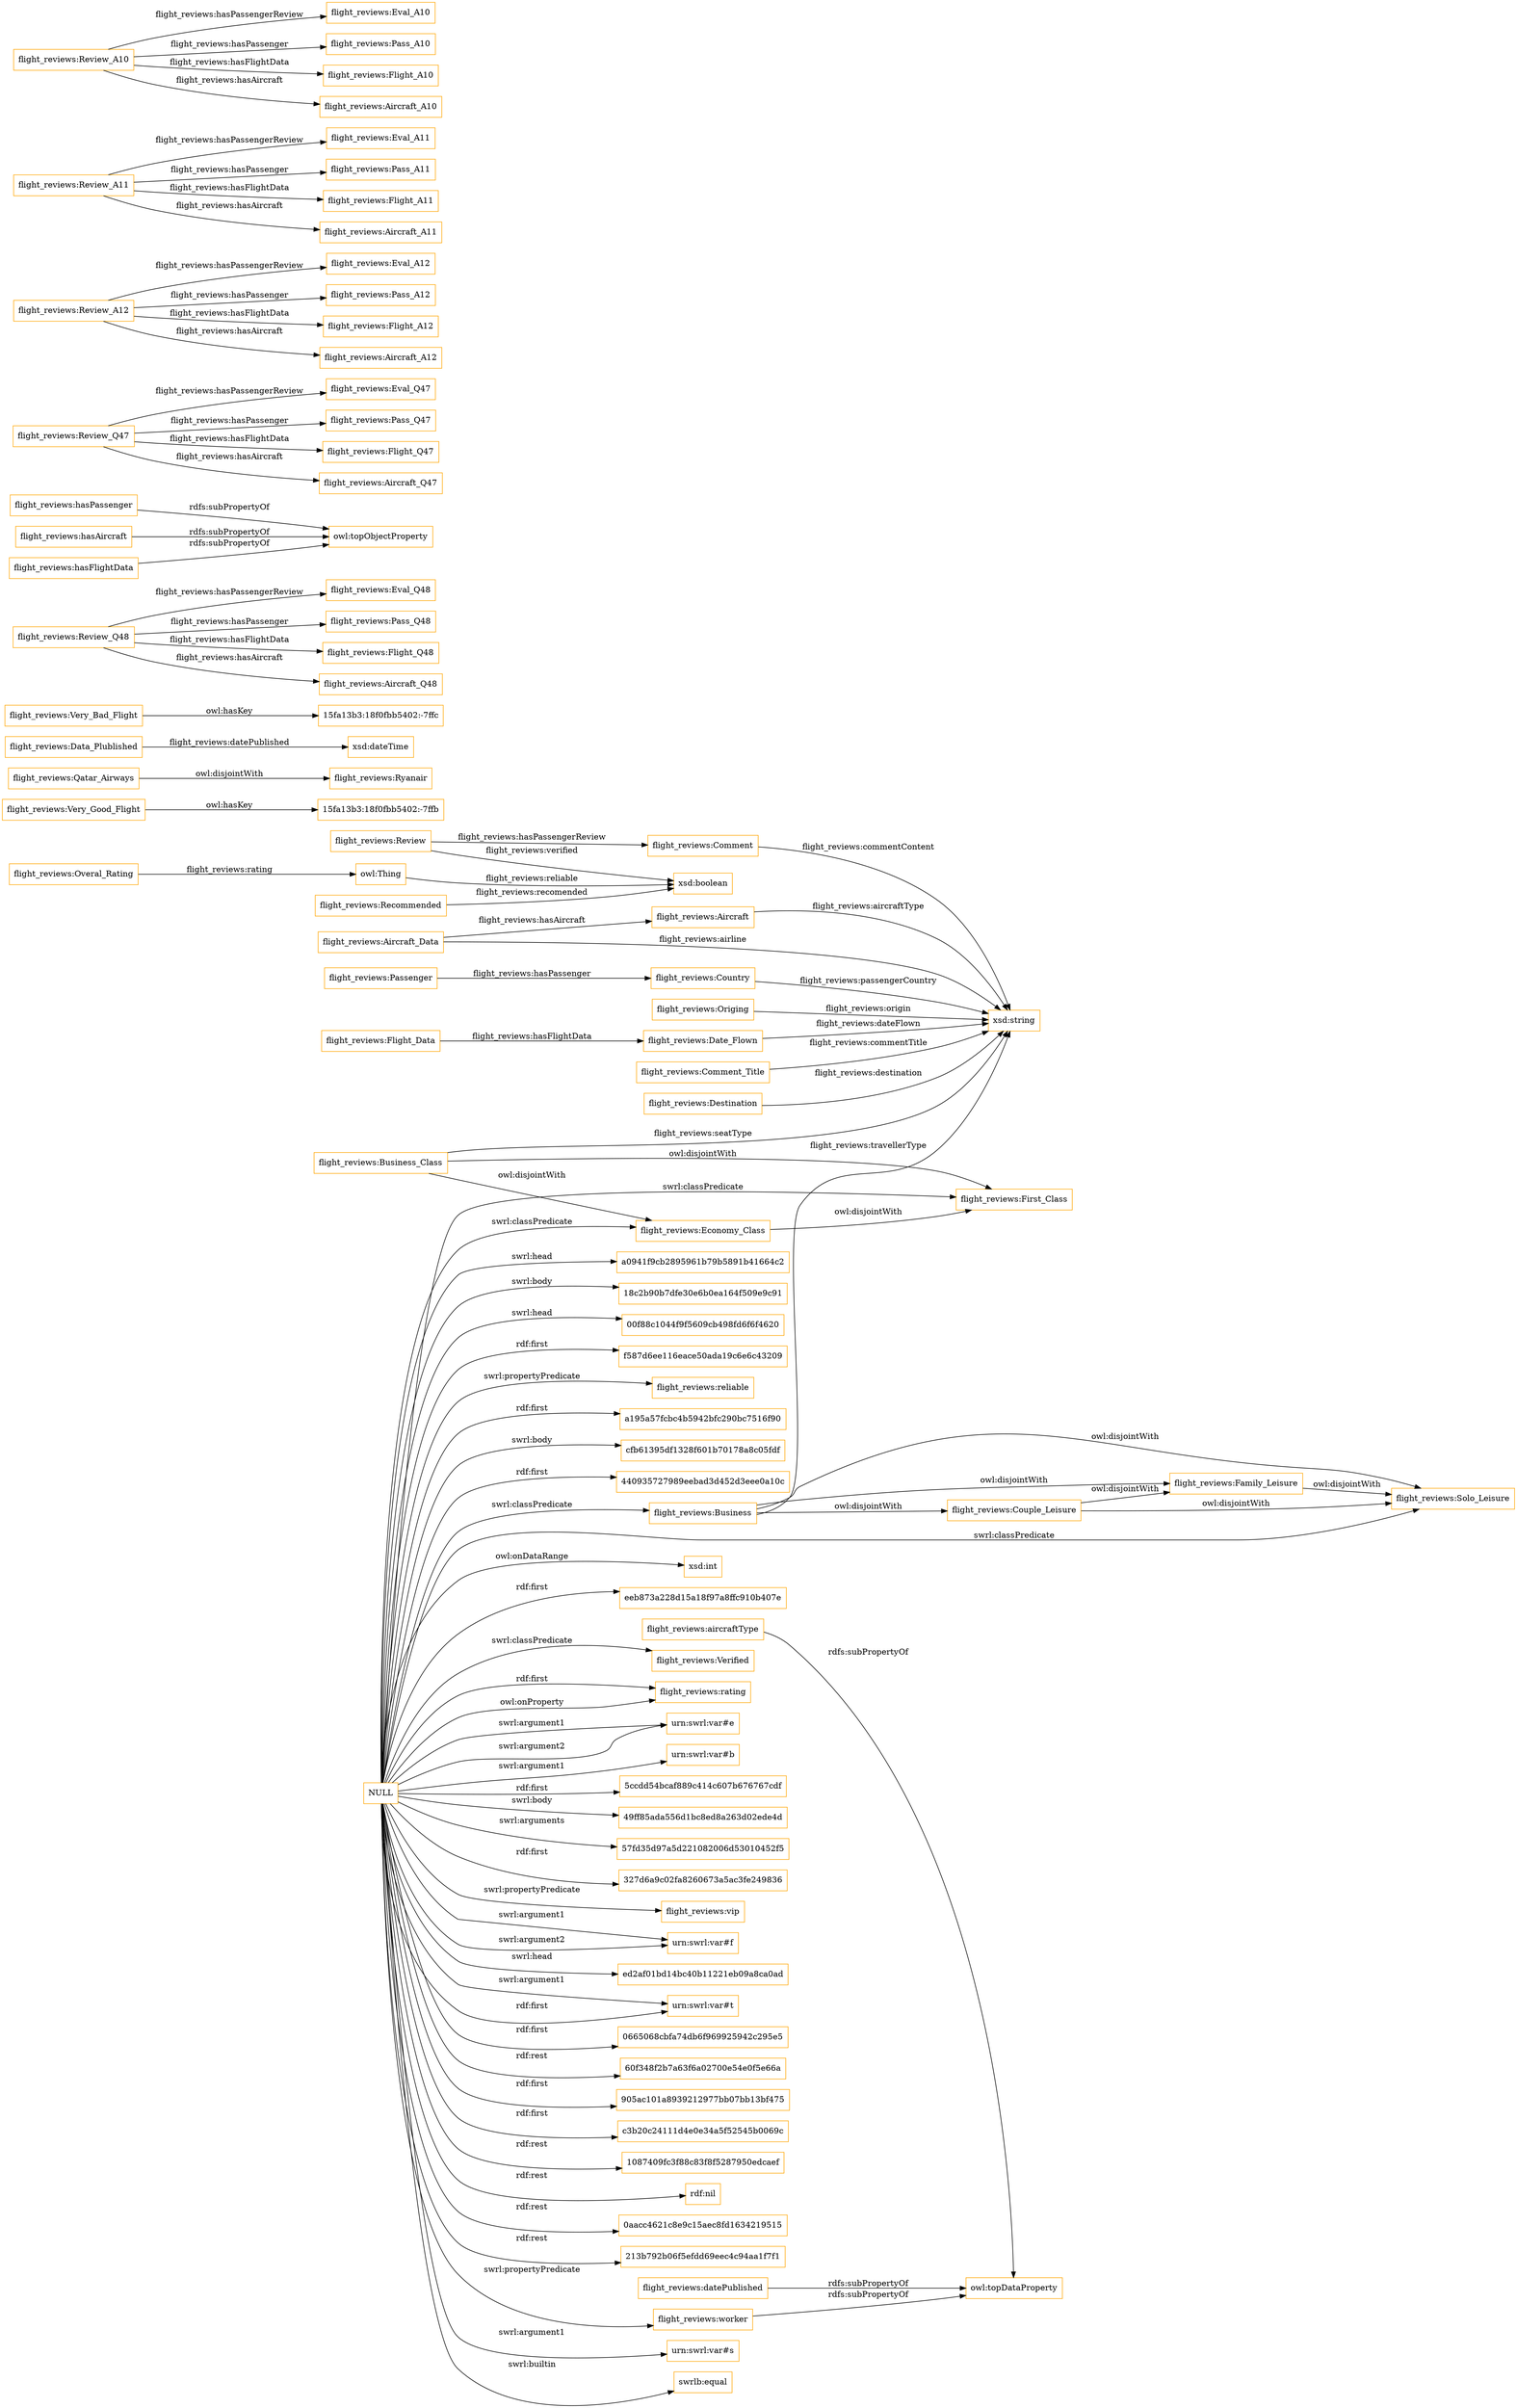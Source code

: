 digraph ar2dtool_diagram { 
rankdir=LR;
size="1501"
node [shape = rectangle, color="orange"]; "flight_reviews:Overal_Rating" "flight_reviews:Business" "flight_reviews:Aircraft_Data" "flight_reviews:Couple_Leisure" "flight_reviews:Very_Good_Flight" "flight_reviews:Review" "flight_reviews:Ryanair" "flight_reviews:Economy_Class" "flight_reviews:Data_Plublished" "flight_reviews:Country" "flight_reviews:Comment" "flight_reviews:Family_Leisure" "flight_reviews:Flight_Data" "flight_reviews:Date_Flown" "flight_reviews:Solo_Leisure" "flight_reviews:First_Class" "flight_reviews:Verified" "flight_reviews:Origing" "flight_reviews:Business_Class" "flight_reviews:Very_Bad_Flight" "flight_reviews:Comment_Title" "flight_reviews:Recommended" "flight_reviews:Destination" "flight_reviews:Passenger" "flight_reviews:Qatar_Airways" "flight_reviews:Aircraft" ; /*classes style*/
	"NULL" -> "flight_reviews:rating" [ label = "rdf:first" ];
	"NULL" -> "urn:swrl:var#e" [ label = "swrl:argument1" ];
	"NULL" -> "urn:swrl:var#b" [ label = "swrl:argument1" ];
	"NULL" -> "5ccdd54bcaf889c414c607b676767cdf" [ label = "rdf:first" ];
	"NULL" -> "49ff85ada556d1bc8ed8a263d02ede4d" [ label = "swrl:body" ];
	"NULL" -> "57fd35d97a5d221082006d53010452f5" [ label = "swrl:arguments" ];
	"NULL" -> "327d6a9c02fa8260673a5ac3fe249836" [ label = "rdf:first" ];
	"NULL" -> "flight_reviews:vip" [ label = "swrl:propertyPredicate" ];
	"NULL" -> "flight_reviews:Verified" [ label = "swrl:classPredicate" ];
	"NULL" -> "urn:swrl:var#f" [ label = "swrl:argument1" ];
	"NULL" -> "urn:swrl:var#f" [ label = "swrl:argument2" ];
	"NULL" -> "ed2af01bd14bc40b11221eb09a8ca0ad" [ label = "swrl:head" ];
	"NULL" -> "urn:swrl:var#t" [ label = "swrl:argument1" ];
	"NULL" -> "flight_reviews:Economy_Class" [ label = "swrl:classPredicate" ];
	"NULL" -> "0665068cbfa74db6f969925942c295e5" [ label = "rdf:first" ];
	"NULL" -> "urn:swrl:var#e" [ label = "swrl:argument2" ];
	"NULL" -> "flight_reviews:First_Class" [ label = "swrl:classPredicate" ];
	"NULL" -> "60f348f2b7a63f6a02700e54e0f5e66a" [ label = "rdf:rest" ];
	"NULL" -> "905ac101a8939212977bb07bb13bf475" [ label = "rdf:first" ];
	"NULL" -> "c3b20c24111d4e0e34a5f52545b0069c" [ label = "rdf:first" ];
	"NULL" -> "1087409fc3f88c83f8f5287950edcaef" [ label = "rdf:rest" ];
	"NULL" -> "rdf:nil" [ label = "rdf:rest" ];
	"NULL" -> "flight_reviews:Solo_Leisure" [ label = "swrl:classPredicate" ];
	"NULL" -> "0aacc4621c8e9c15aec8fd1634219515" [ label = "rdf:rest" ];
	"NULL" -> "213b792b06f5efdd69eec4c94aa1f7f1" [ label = "rdf:rest" ];
	"NULL" -> "flight_reviews:rating" [ label = "owl:onProperty" ];
	"NULL" -> "urn:swrl:var#s" [ label = "swrl:argument1" ];
	"NULL" -> "swrlb:equal" [ label = "swrl:builtin" ];
	"NULL" -> "a0941f9cb2895961b79b5891b41664c2" [ label = "swrl:head" ];
	"NULL" -> "urn:swrl:var#t" [ label = "rdf:first" ];
	"NULL" -> "18c2b90b7dfe30e6b0ea164f509e9c91" [ label = "swrl:body" ];
	"NULL" -> "flight_reviews:Business" [ label = "swrl:classPredicate" ];
	"NULL" -> "00f88c1044f9f5609cb498fd6f6f4620" [ label = "swrl:head" ];
	"NULL" -> "f587d6ee116eace50ada19c6e6c43209" [ label = "rdf:first" ];
	"NULL" -> "flight_reviews:reliable" [ label = "swrl:propertyPredicate" ];
	"NULL" -> "a195a57fcbc4b5942bfc290bc7516f90" [ label = "rdf:first" ];
	"NULL" -> "cfb61395df1328f601b70178a8c05fdf" [ label = "swrl:body" ];
	"NULL" -> "440935727989eebad3d452d3eee0a10c" [ label = "rdf:first" ];
	"NULL" -> "flight_reviews:worker" [ label = "swrl:propertyPredicate" ];
	"NULL" -> "xsd:int" [ label = "owl:onDataRange" ];
	"NULL" -> "eeb873a228d15a18f97a8ffc910b407e" [ label = "rdf:first" ];
	"flight_reviews:Review_Q48" -> "flight_reviews:Eval_Q48" [ label = "flight_reviews:hasPassengerReview" ];
	"flight_reviews:Review_Q48" -> "flight_reviews:Pass_Q48" [ label = "flight_reviews:hasPassenger" ];
	"flight_reviews:Review_Q48" -> "flight_reviews:Flight_Q48" [ label = "flight_reviews:hasFlightData" ];
	"flight_reviews:Review_Q48" -> "flight_reviews:Aircraft_Q48" [ label = "flight_reviews:hasAircraft" ];
	"flight_reviews:Business" -> "flight_reviews:Solo_Leisure" [ label = "owl:disjointWith" ];
	"flight_reviews:Business" -> "flight_reviews:Family_Leisure" [ label = "owl:disjointWith" ];
	"flight_reviews:Business" -> "flight_reviews:Couple_Leisure" [ label = "owl:disjointWith" ];
	"flight_reviews:hasPassenger" -> "owl:topObjectProperty" [ label = "rdfs:subPropertyOf" ];
	"flight_reviews:Review_Q47" -> "flight_reviews:Eval_Q47" [ label = "flight_reviews:hasPassengerReview" ];
	"flight_reviews:Review_Q47" -> "flight_reviews:Pass_Q47" [ label = "flight_reviews:hasPassenger" ];
	"flight_reviews:Review_Q47" -> "flight_reviews:Flight_Q47" [ label = "flight_reviews:hasFlightData" ];
	"flight_reviews:Review_Q47" -> "flight_reviews:Aircraft_Q47" [ label = "flight_reviews:hasAircraft" ];
	"flight_reviews:Business_Class" -> "flight_reviews:First_Class" [ label = "owl:disjointWith" ];
	"flight_reviews:Business_Class" -> "flight_reviews:Economy_Class" [ label = "owl:disjointWith" ];
	"flight_reviews:Family_Leisure" -> "flight_reviews:Solo_Leisure" [ label = "owl:disjointWith" ];
	"flight_reviews:aircraftType" -> "owl:topDataProperty" [ label = "rdfs:subPropertyOf" ];
	"flight_reviews:worker" -> "owl:topDataProperty" [ label = "rdfs:subPropertyOf" ];
	"flight_reviews:Economy_Class" -> "flight_reviews:First_Class" [ label = "owl:disjointWith" ];
	"flight_reviews:Very_Good_Flight" -> "15fa13b3:18f0fbb5402:-7ffb" [ label = "owl:hasKey" ];
	"flight_reviews:Review_A12" -> "flight_reviews:Eval_A12" [ label = "flight_reviews:hasPassengerReview" ];
	"flight_reviews:Review_A12" -> "flight_reviews:Pass_A12" [ label = "flight_reviews:hasPassenger" ];
	"flight_reviews:Review_A12" -> "flight_reviews:Flight_A12" [ label = "flight_reviews:hasFlightData" ];
	"flight_reviews:Review_A12" -> "flight_reviews:Aircraft_A12" [ label = "flight_reviews:hasAircraft" ];
	"flight_reviews:hasAircraft" -> "owl:topObjectProperty" [ label = "rdfs:subPropertyOf" ];
	"flight_reviews:Qatar_Airways" -> "flight_reviews:Ryanair" [ label = "owl:disjointWith" ];
	"flight_reviews:Couple_Leisure" -> "flight_reviews:Solo_Leisure" [ label = "owl:disjointWith" ];
	"flight_reviews:Couple_Leisure" -> "flight_reviews:Family_Leisure" [ label = "owl:disjointWith" ];
	"flight_reviews:datePublished" -> "owl:topDataProperty" [ label = "rdfs:subPropertyOf" ];
	"flight_reviews:Review_A11" -> "flight_reviews:Eval_A11" [ label = "flight_reviews:hasPassengerReview" ];
	"flight_reviews:Review_A11" -> "flight_reviews:Pass_A11" [ label = "flight_reviews:hasPassenger" ];
	"flight_reviews:Review_A11" -> "flight_reviews:Flight_A11" [ label = "flight_reviews:hasFlightData" ];
	"flight_reviews:Review_A11" -> "flight_reviews:Aircraft_A11" [ label = "flight_reviews:hasAircraft" ];
	"flight_reviews:hasFlightData" -> "owl:topObjectProperty" [ label = "rdfs:subPropertyOf" ];
	"flight_reviews:Very_Bad_Flight" -> "15fa13b3:18f0fbb5402:-7ffc" [ label = "owl:hasKey" ];
	"flight_reviews:Review_A10" -> "flight_reviews:Eval_A10" [ label = "flight_reviews:hasPassengerReview" ];
	"flight_reviews:Review_A10" -> "flight_reviews:Pass_A10" [ label = "flight_reviews:hasPassenger" ];
	"flight_reviews:Review_A10" -> "flight_reviews:Flight_A10" [ label = "flight_reviews:hasFlightData" ];
	"flight_reviews:Review_A10" -> "flight_reviews:Aircraft_A10" [ label = "flight_reviews:hasAircraft" ];
	"flight_reviews:Data_Plublished" -> "xsd:dateTime" [ label = "flight_reviews:datePublished" ];
	"flight_reviews:Origing" -> "xsd:string" [ label = "flight_reviews:origin" ];
	"owl:Thing" -> "xsd:boolean" [ label = "flight_reviews:reliable" ];
	"flight_reviews:Aircraft_Data" -> "flight_reviews:Aircraft" [ label = "flight_reviews:hasAircraft" ];
	"flight_reviews:Destination" -> "xsd:string" [ label = "flight_reviews:destination" ];
	"flight_reviews:Business" -> "xsd:string" [ label = "flight_reviews:travellerType" ];
	"flight_reviews:Passenger" -> "flight_reviews:Country" [ label = "flight_reviews:hasPassenger" ];
	"flight_reviews:Aircraft" -> "xsd:string" [ label = "flight_reviews:aircraftType" ];
	"flight_reviews:Recommended" -> "xsd:boolean" [ label = "flight_reviews:recomended" ];
	"flight_reviews:Business_Class" -> "xsd:string" [ label = "flight_reviews:seatType" ];
	"flight_reviews:Review" -> "xsd:boolean" [ label = "flight_reviews:verified" ];
	"flight_reviews:Country" -> "xsd:string" [ label = "flight_reviews:passengerCountry" ];
	"flight_reviews:Review" -> "flight_reviews:Comment" [ label = "flight_reviews:hasPassengerReview" ];
	"flight_reviews:Overal_Rating" -> "owl:Thing" [ label = "flight_reviews:rating" ];
	"flight_reviews:Comment" -> "xsd:string" [ label = "flight_reviews:commentContent" ];
	"flight_reviews:Comment_Title" -> "xsd:string" [ label = "flight_reviews:commentTitle" ];
	"flight_reviews:Aircraft_Data" -> "xsd:string" [ label = "flight_reviews:airline" ];
	"flight_reviews:Date_Flown" -> "xsd:string" [ label = "flight_reviews:dateFlown" ];
	"flight_reviews:Flight_Data" -> "flight_reviews:Date_Flown" [ label = "flight_reviews:hasFlightData" ];

}
